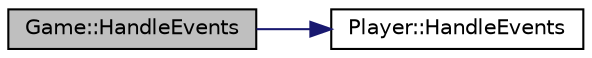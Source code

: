 digraph "Game::HandleEvents"
{
  edge [fontname="Helvetica",fontsize="10",labelfontname="Helvetica",labelfontsize="10"];
  node [fontname="Helvetica",fontsize="10",shape=record];
  rankdir="LR";
  Node7 [label="Game::HandleEvents",height=0.2,width=0.4,color="black", fillcolor="grey75", style="filled", fontcolor="black"];
  Node7 -> Node8 [color="midnightblue",fontsize="10",style="solid",fontname="Helvetica"];
  Node8 [label="Player::HandleEvents",height=0.2,width=0.4,color="black", fillcolor="white", style="filled",URL="$class_player.html#a88a00b7902ecbc0747e2a91bd409fb30"];
}
